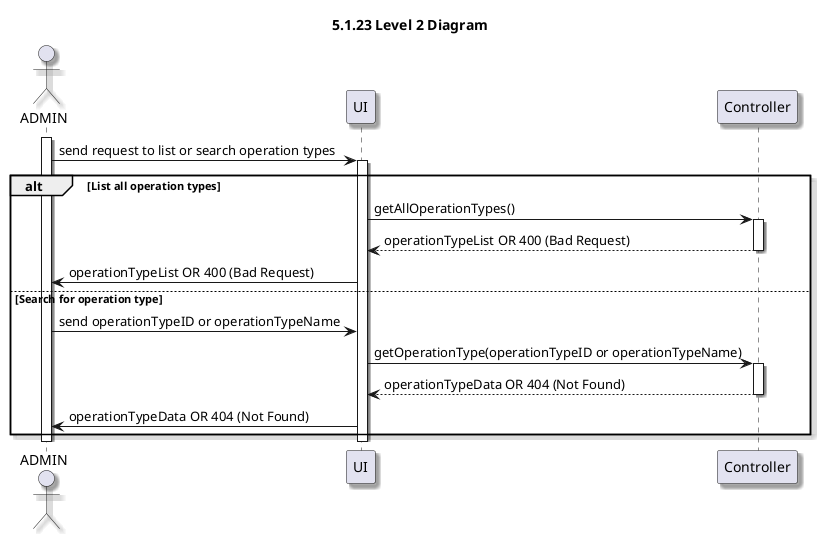 @startuml level_2
'https://plantuml.com/sequence-diagram
skinparam handwritten false
skinparam monochrome false
skinparam packageStyle rect
skinparam shadowing true

title 5.1.23 Level 2 Diagram

actor ADMIN as AD
activate AD
AD -> UI: send request to list or search operation types
activate UI

alt List all operation types
    UI -> Controller: getAllOperationTypes()
    activate Controller
    Controller --> UI: operationTypeList OR 400 (Bad Request)
    deactivate Controller
    UI -> AD: operationTypeList OR 400 (Bad Request)

else Search for operation type
    AD -> UI: send operationTypeID or operationTypeName
    UI -> Controller: getOperationType(operationTypeID or operationTypeName)
    activate Controller
    Controller --> UI: operationTypeData OR 404 (Not Found)
    deactivate Controller
    UI -> AD: operationTypeData OR 404 (Not Found)
end

deactivate UI
deactivate AD

@enduml
